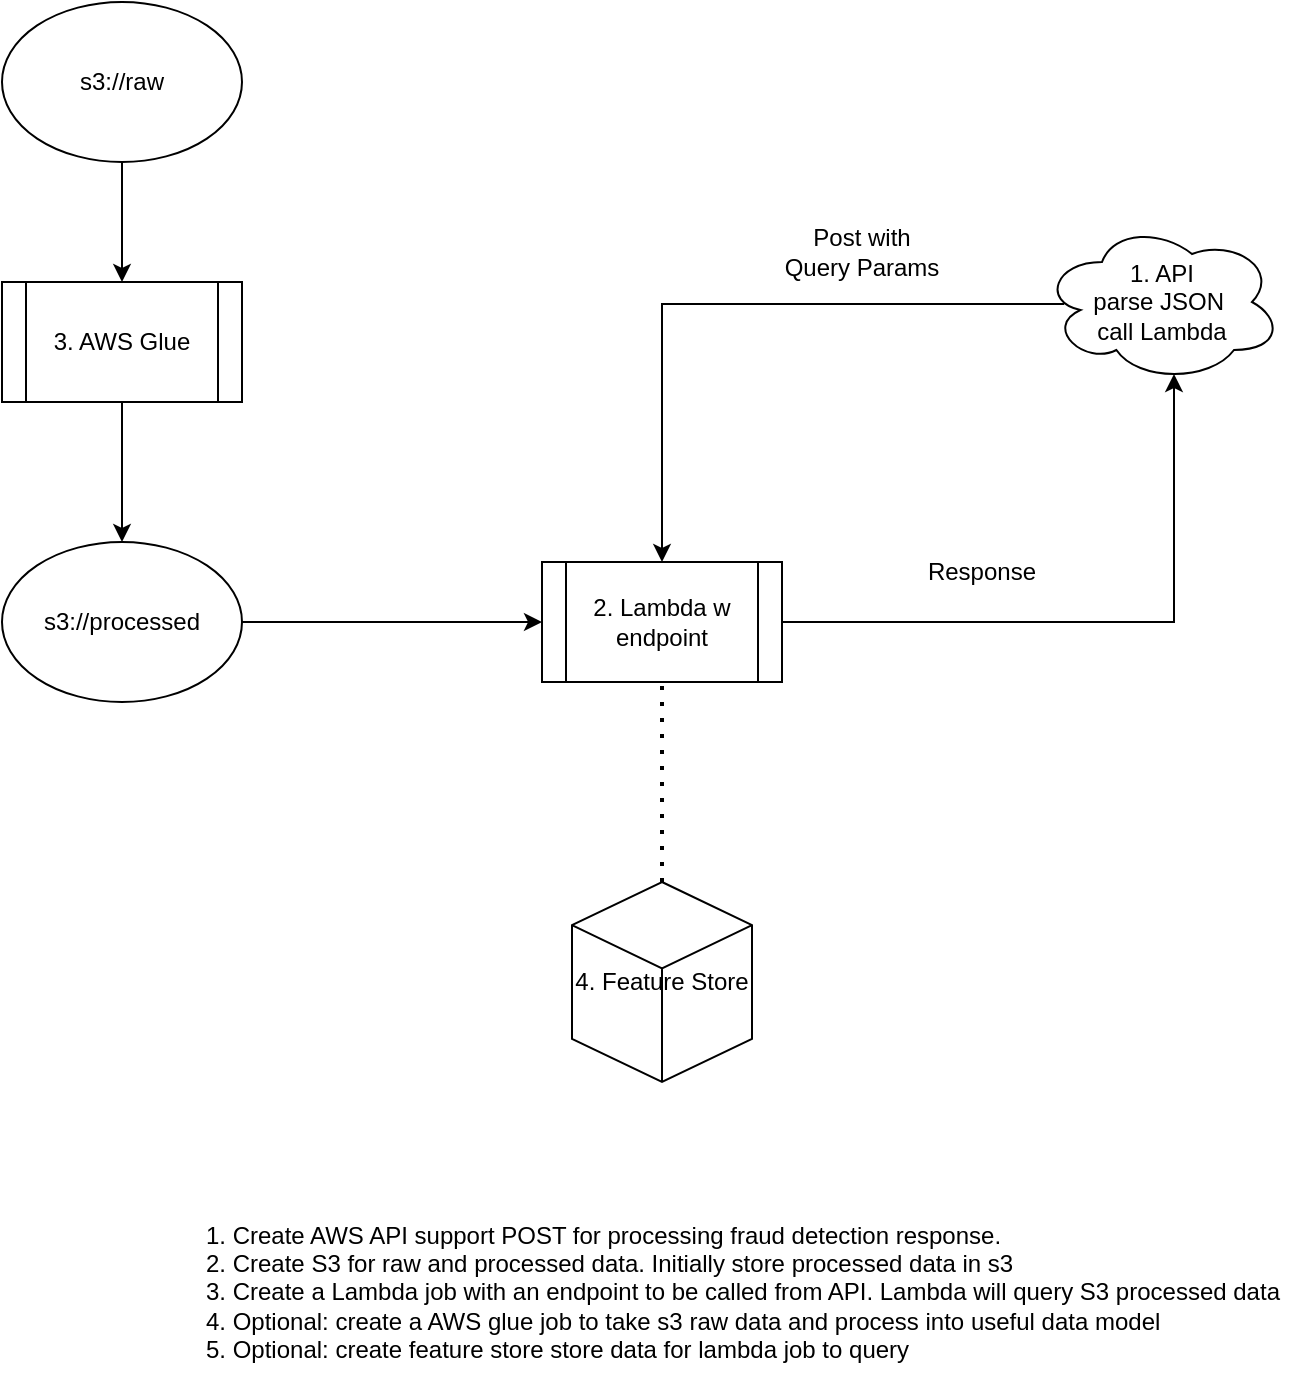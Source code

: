 <mxfile version="17.5.0" type="github">
  <diagram id="mq_qr5VxWw64eUtlDuq2" name="Page-1">
    <mxGraphModel dx="1072" dy="633" grid="1" gridSize="10" guides="1" tooltips="1" connect="1" arrows="1" fold="1" page="1" pageScale="1" pageWidth="1100" pageHeight="1700" math="0" shadow="0">
      <root>
        <mxCell id="0" />
        <mxCell id="1" parent="0" />
        <mxCell id="cI7t6WCmMyfcCZuIhMqo-14" style="edgeStyle=orthogonalEdgeStyle;rounded=0;orthogonalLoop=1;jettySize=auto;html=1;entryX=0.5;entryY=0;entryDx=0;entryDy=0;exitX=0.092;exitY=0.513;exitDx=0;exitDy=0;exitPerimeter=0;" edge="1" parent="1" source="cI7t6WCmMyfcCZuIhMqo-1" target="cI7t6WCmMyfcCZuIhMqo-2">
          <mxGeometry relative="1" as="geometry" />
        </mxCell>
        <mxCell id="cI7t6WCmMyfcCZuIhMqo-1" value="1. API&lt;br&gt;parse JSON&amp;nbsp;&lt;br&gt;call Lambda" style="ellipse;shape=cloud;whiteSpace=wrap;html=1;" vertex="1" parent="1">
          <mxGeometry x="670" y="160" width="120" height="80" as="geometry" />
        </mxCell>
        <mxCell id="cI7t6WCmMyfcCZuIhMqo-10" style="edgeStyle=orthogonalEdgeStyle;rounded=0;orthogonalLoop=1;jettySize=auto;html=1;entryX=0.55;entryY=0.95;entryDx=0;entryDy=0;entryPerimeter=0;" edge="1" parent="1" source="cI7t6WCmMyfcCZuIhMqo-2" target="cI7t6WCmMyfcCZuIhMqo-1">
          <mxGeometry relative="1" as="geometry" />
        </mxCell>
        <mxCell id="cI7t6WCmMyfcCZuIhMqo-2" value="2. Lambda w endpoint" style="shape=process;whiteSpace=wrap;html=1;backgroundOutline=1;" vertex="1" parent="1">
          <mxGeometry x="420" y="330" width="120" height="60" as="geometry" />
        </mxCell>
        <mxCell id="cI7t6WCmMyfcCZuIhMqo-7" style="edgeStyle=orthogonalEdgeStyle;rounded=0;orthogonalLoop=1;jettySize=auto;html=1;" edge="1" parent="1" source="cI7t6WCmMyfcCZuIhMqo-3" target="cI7t6WCmMyfcCZuIhMqo-5">
          <mxGeometry relative="1" as="geometry" />
        </mxCell>
        <mxCell id="cI7t6WCmMyfcCZuIhMqo-3" value="3. AWS Glue" style="shape=process;whiteSpace=wrap;html=1;backgroundOutline=1;" vertex="1" parent="1">
          <mxGeometry x="150" y="190" width="120" height="60" as="geometry" />
        </mxCell>
        <mxCell id="cI7t6WCmMyfcCZuIhMqo-6" style="edgeStyle=orthogonalEdgeStyle;rounded=0;orthogonalLoop=1;jettySize=auto;html=1;" edge="1" parent="1" source="cI7t6WCmMyfcCZuIhMqo-4" target="cI7t6WCmMyfcCZuIhMqo-3">
          <mxGeometry relative="1" as="geometry" />
        </mxCell>
        <mxCell id="cI7t6WCmMyfcCZuIhMqo-4" value="s3://raw" style="ellipse;whiteSpace=wrap;html=1;" vertex="1" parent="1">
          <mxGeometry x="150" y="50" width="120" height="80" as="geometry" />
        </mxCell>
        <mxCell id="cI7t6WCmMyfcCZuIhMqo-8" style="edgeStyle=orthogonalEdgeStyle;rounded=0;orthogonalLoop=1;jettySize=auto;html=1;entryX=0;entryY=0.5;entryDx=0;entryDy=0;" edge="1" parent="1" source="cI7t6WCmMyfcCZuIhMqo-5" target="cI7t6WCmMyfcCZuIhMqo-2">
          <mxGeometry relative="1" as="geometry" />
        </mxCell>
        <mxCell id="cI7t6WCmMyfcCZuIhMqo-5" value="s3://processed" style="ellipse;whiteSpace=wrap;html=1;" vertex="1" parent="1">
          <mxGeometry x="150" y="320" width="120" height="80" as="geometry" />
        </mxCell>
        <mxCell id="cI7t6WCmMyfcCZuIhMqo-11" value="Post with Query Params" style="text;html=1;strokeColor=none;fillColor=none;align=center;verticalAlign=middle;whiteSpace=wrap;rounded=0;" vertex="1" parent="1">
          <mxGeometry x="540" y="160" width="80" height="30" as="geometry" />
        </mxCell>
        <mxCell id="cI7t6WCmMyfcCZuIhMqo-12" value="Response" style="text;html=1;strokeColor=none;fillColor=none;align=center;verticalAlign=middle;whiteSpace=wrap;rounded=0;" vertex="1" parent="1">
          <mxGeometry x="610" y="320" width="60" height="30" as="geometry" />
        </mxCell>
        <mxCell id="cI7t6WCmMyfcCZuIhMqo-13" value="4. Feature Store" style="html=1;whiteSpace=wrap;shape=isoCube2;backgroundOutline=1;isoAngle=15;" vertex="1" parent="1">
          <mxGeometry x="435" y="490" width="90" height="100" as="geometry" />
        </mxCell>
        <mxCell id="cI7t6WCmMyfcCZuIhMqo-15" value="" style="endArrow=none;dashed=1;html=1;dashPattern=1 3;strokeWidth=2;rounded=0;entryX=0.5;entryY=1;entryDx=0;entryDy=0;" edge="1" parent="1" source="cI7t6WCmMyfcCZuIhMqo-13" target="cI7t6WCmMyfcCZuIhMqo-2">
          <mxGeometry width="50" height="50" relative="1" as="geometry">
            <mxPoint x="435" y="440" as="sourcePoint" />
            <mxPoint x="480" y="400" as="targetPoint" />
          </mxGeometry>
        </mxCell>
        <mxCell id="cI7t6WCmMyfcCZuIhMqo-17" value="1. Create AWS API support POST for processing fraud detection response.&lt;br&gt;2. Create S3 for raw and processed data. Initially store processed data in s3&lt;br&gt;3. Create a Lambda job with an endpoint to be called from API. Lambda will query S3 processed data&lt;br&gt;4. Optional: create a AWS glue job to take s3 raw data and process into useful data model&lt;br&gt;5. Optional: create feature store store data for lambda job to query" style="text;html=1;strokeColor=none;fillColor=none;align=left;verticalAlign=middle;whiteSpace=wrap;rounded=0;" vertex="1" parent="1">
          <mxGeometry x="250" y="650" width="550" height="90" as="geometry" />
        </mxCell>
      </root>
    </mxGraphModel>
  </diagram>
</mxfile>
